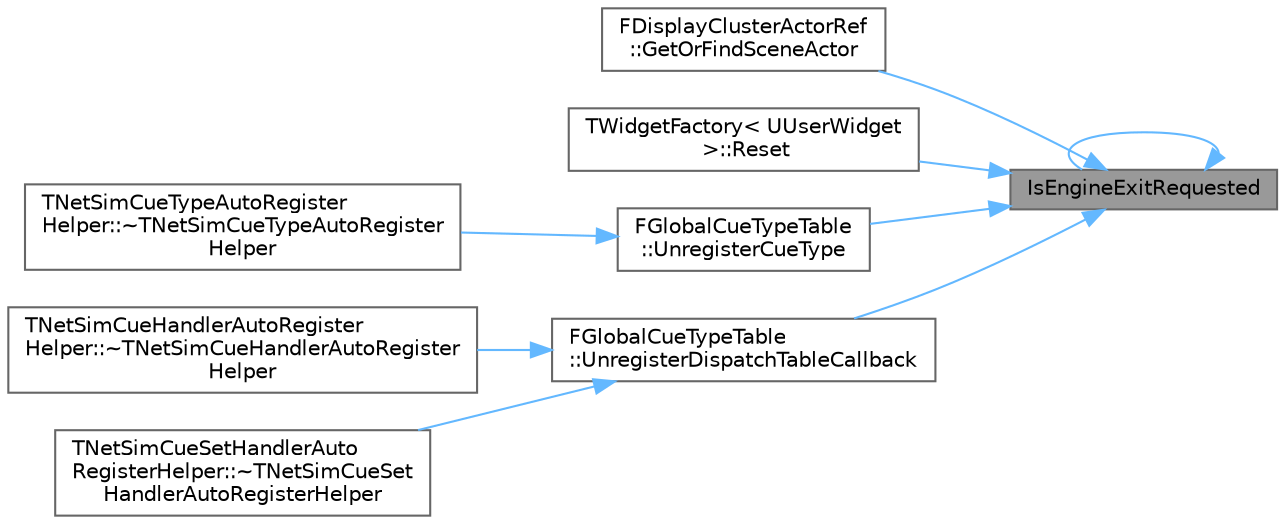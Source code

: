 digraph "IsEngineExitRequested"
{
 // INTERACTIVE_SVG=YES
 // LATEX_PDF_SIZE
  bgcolor="transparent";
  edge [fontname=Helvetica,fontsize=10,labelfontname=Helvetica,labelfontsize=10];
  node [fontname=Helvetica,fontsize=10,shape=box,height=0.2,width=0.4];
  rankdir="RL";
  Node1 [id="Node000001",label="IsEngineExitRequested",height=0.2,width=0.4,color="gray40", fillcolor="grey60", style="filled", fontcolor="black",tooltip=" "];
  Node1 -> Node2 [id="edge1_Node000001_Node000002",dir="back",color="steelblue1",style="solid",tooltip=" "];
  Node2 [id="Node000002",label="FDisplayClusterActorRef\l::GetOrFindSceneActor",height=0.2,width=0.4,color="grey40", fillcolor="white", style="filled",URL="$d2/dbd/classFDisplayClusterActorRef.html#a9ebe2261f72bf4d648f6837315583449",tooltip=" "];
  Node1 -> Node1 [id="edge2_Node000001_Node000001",dir="back",color="steelblue1",style="solid",tooltip=" "];
  Node1 -> Node3 [id="edge3_Node000001_Node000003",dir="back",color="steelblue1",style="solid",tooltip=" "];
  Node3 [id="Node000003",label="TWidgetFactory\< UUserWidget\l \>::Reset",height=0.2,width=0.4,color="grey40", fillcolor="white", style="filled",URL="$df/de0/classTWidgetFactory.html#abaa3db6f2e95f600a49b2fde538b81e6",tooltip=" "];
  Node1 -> Node4 [id="edge4_Node000001_Node000004",dir="back",color="steelblue1",style="solid",tooltip=" "];
  Node4 [id="Node000004",label="FGlobalCueTypeTable\l::UnregisterCueType",height=0.2,width=0.4,color="grey40", fillcolor="white", style="filled",URL="$df/d90/classFGlobalCueTypeTable.html#a47a50aa63f645501ac0d1b8edbb0a2ba",tooltip=" "];
  Node4 -> Node5 [id="edge5_Node000004_Node000005",dir="back",color="steelblue1",style="solid",tooltip=" "];
  Node5 [id="Node000005",label="TNetSimCueTypeAutoRegister\lHelper::~TNetSimCueTypeAutoRegister\lHelper",height=0.2,width=0.4,color="grey40", fillcolor="white", style="filled",URL="$d2/d40/structTNetSimCueTypeAutoRegisterHelper.html#a1736097d47eca4aa570b10bc31bd08e2",tooltip=" "];
  Node1 -> Node6 [id="edge6_Node000001_Node000006",dir="back",color="steelblue1",style="solid",tooltip=" "];
  Node6 [id="Node000006",label="FGlobalCueTypeTable\l::UnregisterDispatchTableCallback",height=0.2,width=0.4,color="grey40", fillcolor="white", style="filled",URL="$df/d90/classFGlobalCueTypeTable.html#aa8abb72d1df778065feb0c33f3b70ec4",tooltip=" "];
  Node6 -> Node7 [id="edge7_Node000006_Node000007",dir="back",color="steelblue1",style="solid",tooltip=" "];
  Node7 [id="Node000007",label="TNetSimCueHandlerAutoRegister\lHelper::~TNetSimCueHandlerAutoRegister\lHelper",height=0.2,width=0.4,color="grey40", fillcolor="white", style="filled",URL="$d3/d61/structTNetSimCueHandlerAutoRegisterHelper.html#a7ac266e4a9b93e53da3f09d587b8a1e3",tooltip=" "];
  Node6 -> Node8 [id="edge8_Node000006_Node000008",dir="back",color="steelblue1",style="solid",tooltip=" "];
  Node8 [id="Node000008",label="TNetSimCueSetHandlerAuto\lRegisterHelper::~TNetSimCueSet\lHandlerAutoRegisterHelper",height=0.2,width=0.4,color="grey40", fillcolor="white", style="filled",URL="$db/dd4/structTNetSimCueSetHandlerAutoRegisterHelper.html#a0ba8163484f6bbc793f1f205997a4719",tooltip=" "];
}
